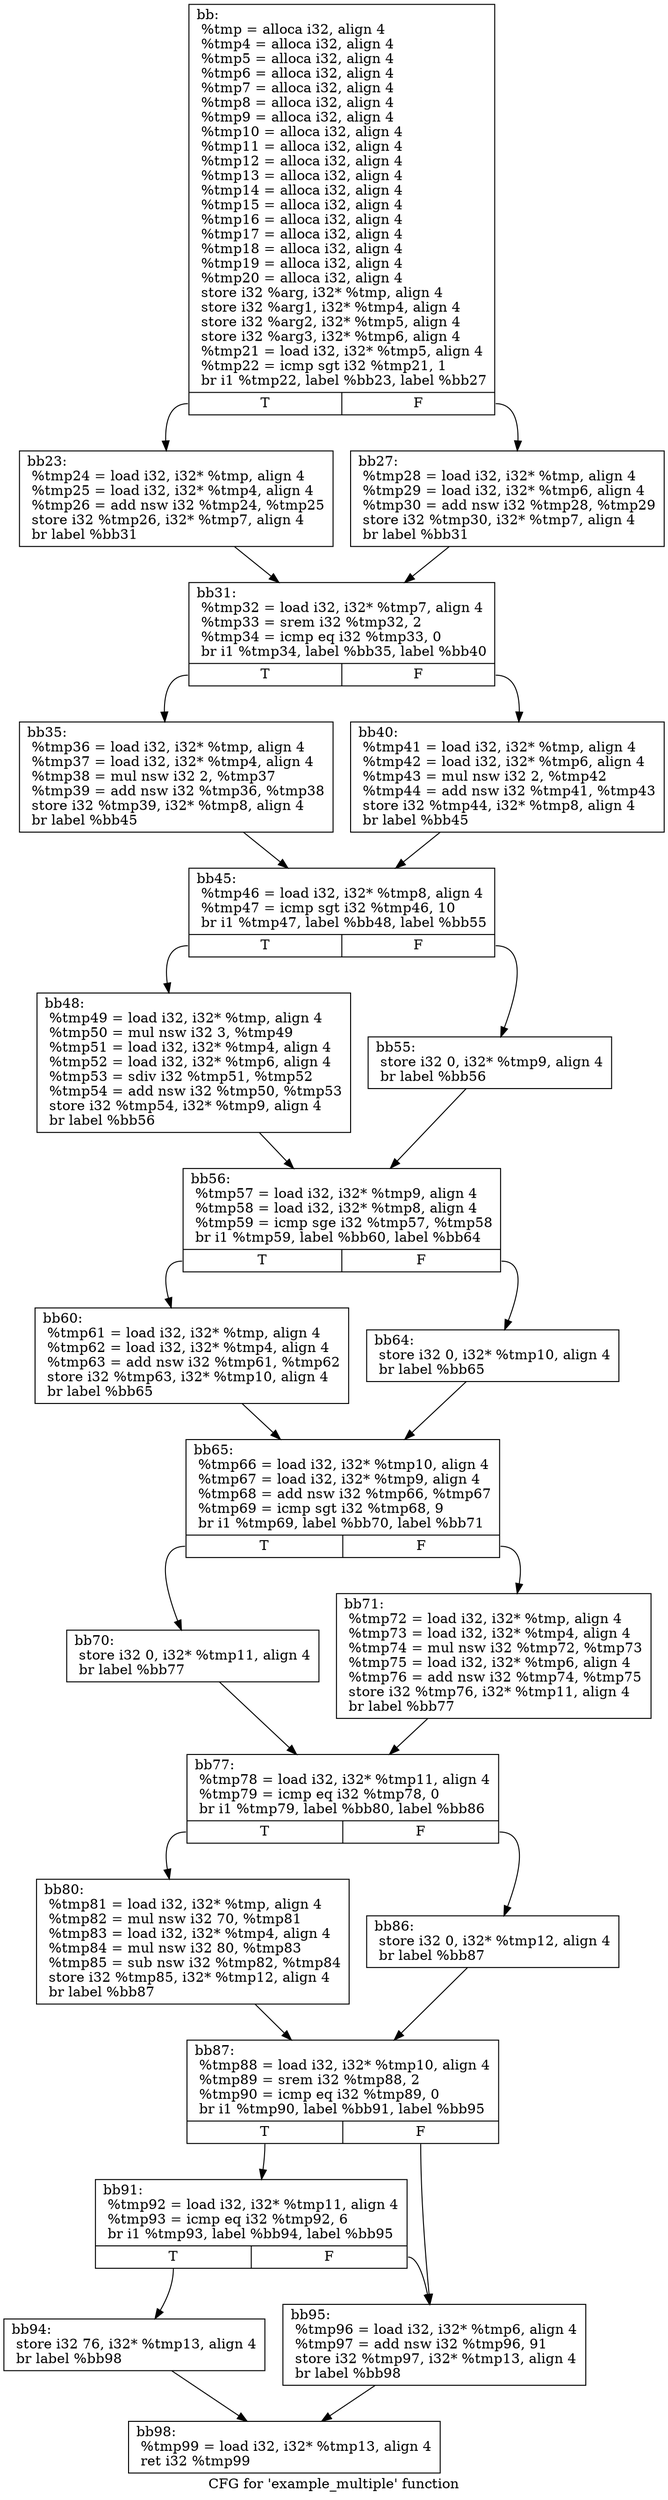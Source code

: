 digraph "CFG for 'example_multiple' function" {
	label="CFG for 'example_multiple' function";

	Node0x55837ac47c40 [shape=record,label="{bb:\l  %tmp = alloca i32, align 4\l  %tmp4 = alloca i32, align 4\l  %tmp5 = alloca i32, align 4\l  %tmp6 = alloca i32, align 4\l  %tmp7 = alloca i32, align 4\l  %tmp8 = alloca i32, align 4\l  %tmp9 = alloca i32, align 4\l  %tmp10 = alloca i32, align 4\l  %tmp11 = alloca i32, align 4\l  %tmp12 = alloca i32, align 4\l  %tmp13 = alloca i32, align 4\l  %tmp14 = alloca i32, align 4\l  %tmp15 = alloca i32, align 4\l  %tmp16 = alloca i32, align 4\l  %tmp17 = alloca i32, align 4\l  %tmp18 = alloca i32, align 4\l  %tmp19 = alloca i32, align 4\l  %tmp20 = alloca i32, align 4\l  store i32 %arg, i32* %tmp, align 4\l  store i32 %arg1, i32* %tmp4, align 4\l  store i32 %arg2, i32* %tmp5, align 4\l  store i32 %arg3, i32* %tmp6, align 4\l  %tmp21 = load i32, i32* %tmp5, align 4\l  %tmp22 = icmp sgt i32 %tmp21, 1\l  br i1 %tmp22, label %bb23, label %bb27\l|{<s0>T|<s1>F}}"];
	Node0x55837ac47c40:s0 -> Node0x55837ac49370;
	Node0x55837ac47c40:s1 -> Node0x55837ac49440;
	Node0x55837ac49370 [shape=record,label="{bb23:                                             \l  %tmp24 = load i32, i32* %tmp, align 4\l  %tmp25 = load i32, i32* %tmp4, align 4\l  %tmp26 = add nsw i32 %tmp24, %tmp25\l  store i32 %tmp26, i32* %tmp7, align 4\l  br label %bb31\l}"];
	Node0x55837ac49370 -> Node0x55837ac49750;
	Node0x55837ac49440 [shape=record,label="{bb27:                                             \l  %tmp28 = load i32, i32* %tmp, align 4\l  %tmp29 = load i32, i32* %tmp6, align 4\l  %tmp30 = add nsw i32 %tmp28, %tmp29\l  store i32 %tmp30, i32* %tmp7, align 4\l  br label %bb31\l}"];
	Node0x55837ac49440 -> Node0x55837ac49750;
	Node0x55837ac49750 [shape=record,label="{bb31:                                             \l  %tmp32 = load i32, i32* %tmp7, align 4\l  %tmp33 = srem i32 %tmp32, 2\l  %tmp34 = icmp eq i32 %tmp33, 0\l  br i1 %tmp34, label %bb35, label %bb40\l|{<s0>T|<s1>F}}"];
	Node0x55837ac49750:s0 -> Node0x55837ac49c00;
	Node0x55837ac49750:s1 -> Node0x55837ac49cd0;
	Node0x55837ac49c00 [shape=record,label="{bb35:                                             \l  %tmp36 = load i32, i32* %tmp, align 4\l  %tmp37 = load i32, i32* %tmp4, align 4\l  %tmp38 = mul nsw i32 2, %tmp37\l  %tmp39 = add nsw i32 %tmp36, %tmp38\l  store i32 %tmp39, i32* %tmp8, align 4\l  br label %bb45\l}"];
	Node0x55837ac49c00 -> Node0x55837ac4a070;
	Node0x55837ac49cd0 [shape=record,label="{bb40:                                             \l  %tmp41 = load i32, i32* %tmp, align 4\l  %tmp42 = load i32, i32* %tmp6, align 4\l  %tmp43 = mul nsw i32 2, %tmp42\l  %tmp44 = add nsw i32 %tmp41, %tmp43\l  store i32 %tmp44, i32* %tmp8, align 4\l  br label %bb45\l}"];
	Node0x55837ac49cd0 -> Node0x55837ac4a070;
	Node0x55837ac4a070 [shape=record,label="{bb45:                                             \l  %tmp46 = load i32, i32* %tmp8, align 4\l  %tmp47 = icmp sgt i32 %tmp46, 10\l  br i1 %tmp47, label %bb48, label %bb55\l|{<s0>T|<s1>F}}"];
	Node0x55837ac4a070:s0 -> Node0x55837ac4b350;
	Node0x55837ac4a070:s1 -> Node0x55837ac4b420;
	Node0x55837ac4b350 [shape=record,label="{bb48:                                             \l  %tmp49 = load i32, i32* %tmp, align 4\l  %tmp50 = mul nsw i32 3, %tmp49\l  %tmp51 = load i32, i32* %tmp4, align 4\l  %tmp52 = load i32, i32* %tmp6, align 4\l  %tmp53 = sdiv i32 %tmp51, %tmp52\l  %tmp54 = add nsw i32 %tmp50, %tmp53\l  store i32 %tmp54, i32* %tmp9, align 4\l  br label %bb56\l}"];
	Node0x55837ac4b350 -> Node0x55837ac4b900;
	Node0x55837ac4b420 [shape=record,label="{bb55:                                             \l  store i32 0, i32* %tmp9, align 4\l  br label %bb56\l}"];
	Node0x55837ac4b420 -> Node0x55837ac4b900;
	Node0x55837ac4b900 [shape=record,label="{bb56:                                             \l  %tmp57 = load i32, i32* %tmp9, align 4\l  %tmp58 = load i32, i32* %tmp8, align 4\l  %tmp59 = icmp sge i32 %tmp57, %tmp58\l  br i1 %tmp59, label %bb60, label %bb64\l|{<s0>T|<s1>F}}"];
	Node0x55837ac4b900:s0 -> Node0x55837ac4bbe0;
	Node0x55837ac4b900:s1 -> Node0x55837ac4bcb0;
	Node0x55837ac4bbe0 [shape=record,label="{bb60:                                             \l  %tmp61 = load i32, i32* %tmp, align 4\l  %tmp62 = load i32, i32* %tmp4, align 4\l  %tmp63 = add nsw i32 %tmp61, %tmp62\l  store i32 %tmp63, i32* %tmp10, align 4\l  br label %bb65\l}"];
	Node0x55837ac4bbe0 -> Node0x55837ac4bfc0;
	Node0x55837ac4bcb0 [shape=record,label="{bb64:                                             \l  store i32 0, i32* %tmp10, align 4\l  br label %bb65\l}"];
	Node0x55837ac4bcb0 -> Node0x55837ac4bfc0;
	Node0x55837ac4bfc0 [shape=record,label="{bb65:                                             \l  %tmp66 = load i32, i32* %tmp10, align 4\l  %tmp67 = load i32, i32* %tmp9, align 4\l  %tmp68 = add nsw i32 %tmp66, %tmp67\l  %tmp69 = icmp sgt i32 %tmp68, 9\l  br i1 %tmp69, label %bb70, label %bb71\l|{<s0>T|<s1>F}}"];
	Node0x55837ac4bfc0:s0 -> Node0x55837ac4c360;
	Node0x55837ac4bfc0:s1 -> Node0x55837ac4c430;
	Node0x55837ac4c360 [shape=record,label="{bb70:                                             \l  store i32 0, i32* %tmp11, align 4\l  br label %bb77\l}"];
	Node0x55837ac4c360 -> Node0x55837ac4c610;
	Node0x55837ac4c430 [shape=record,label="{bb71:                                             \l  %tmp72 = load i32, i32* %tmp, align 4\l  %tmp73 = load i32, i32* %tmp4, align 4\l  %tmp74 = mul nsw i32 %tmp72, %tmp73\l  %tmp75 = load i32, i32* %tmp6, align 4\l  %tmp76 = add nsw i32 %tmp74, %tmp75\l  store i32 %tmp76, i32* %tmp11, align 4\l  br label %bb77\l}"];
	Node0x55837ac4c430 -> Node0x55837ac4c610;
	Node0x55837ac4c610 [shape=record,label="{bb77:                                             \l  %tmp78 = load i32, i32* %tmp11, align 4\l  %tmp79 = icmp eq i32 %tmp78, 0\l  br i1 %tmp79, label %bb80, label %bb86\l|{<s0>T|<s1>F}}"];
	Node0x55837ac4c610:s0 -> Node0x55837ac4cab0;
	Node0x55837ac4c610:s1 -> Node0x55837ac4cb80;
	Node0x55837ac4cab0 [shape=record,label="{bb80:                                             \l  %tmp81 = load i32, i32* %tmp, align 4\l  %tmp82 = mul nsw i32 70, %tmp81\l  %tmp83 = load i32, i32* %tmp4, align 4\l  %tmp84 = mul nsw i32 80, %tmp83\l  %tmp85 = sub nsw i32 %tmp82, %tmp84\l  store i32 %tmp85, i32* %tmp12, align 4\l  br label %bb87\l}"];
	Node0x55837ac4cab0 -> Node0x55837ac4d010;
	Node0x55837ac4cb80 [shape=record,label="{bb86:                                             \l  store i32 0, i32* %tmp12, align 4\l  br label %bb87\l}"];
	Node0x55837ac4cb80 -> Node0x55837ac4d010;
	Node0x55837ac4d010 [shape=record,label="{bb87:                                             \l  %tmp88 = load i32, i32* %tmp10, align 4\l  %tmp89 = srem i32 %tmp88, 2\l  %tmp90 = icmp eq i32 %tmp89, 0\l  br i1 %tmp90, label %bb91, label %bb95\l|{<s0>T|<s1>F}}"];
	Node0x55837ac4d010:s0 -> Node0x55837ac4d300;
	Node0x55837ac4d010:s1 -> Node0x55837ac4d3d0;
	Node0x55837ac4d300 [shape=record,label="{bb91:                                             \l  %tmp92 = load i32, i32* %tmp11, align 4\l  %tmp93 = icmp eq i32 %tmp92, 6\l  br i1 %tmp93, label %bb94, label %bb95\l|{<s0>T|<s1>F}}"];
	Node0x55837ac4d300:s0 -> Node0x55837ac4ac70;
	Node0x55837ac4d300:s1 -> Node0x55837ac4d3d0;
	Node0x55837ac4ac70 [shape=record,label="{bb94:                                             \l  store i32 76, i32* %tmp13, align 4\l  br label %bb98\l}"];
	Node0x55837ac4ac70 -> Node0x55837ac4ae80;
	Node0x55837ac4d3d0 [shape=record,label="{bb95:                                             \l  %tmp96 = load i32, i32* %tmp6, align 4\l  %tmp97 = add nsw i32 %tmp96, 91\l  store i32 %tmp97, i32* %tmp13, align 4\l  br label %bb98\l}"];
	Node0x55837ac4d3d0 -> Node0x55837ac4ae80;
	Node0x55837ac4ae80 [shape=record,label="{bb98:                                             \l  %tmp99 = load i32, i32* %tmp13, align 4\l  ret i32 %tmp99\l}"];
}
